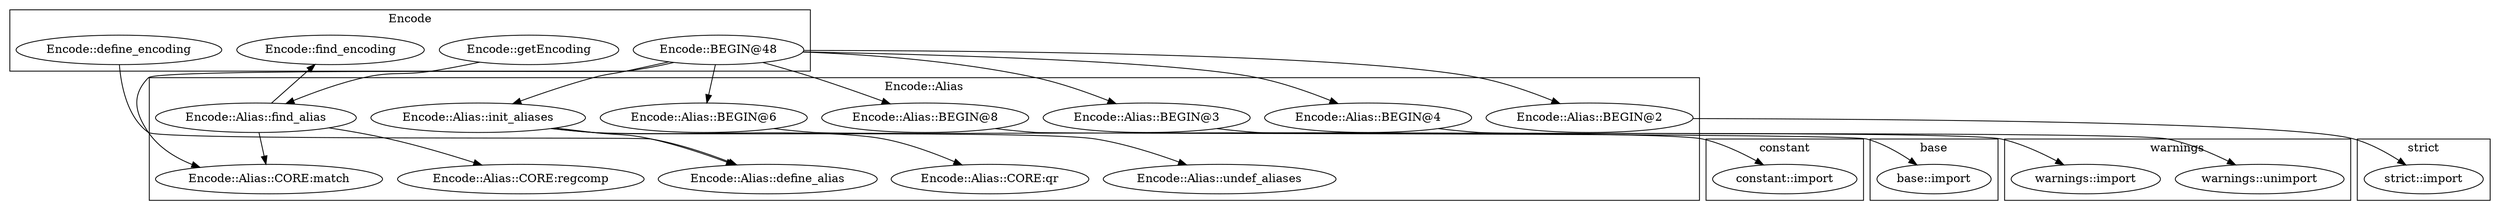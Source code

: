 digraph {
graph [overlap=false]
subgraph cluster_Encode {
	label="Encode";
	"Encode::define_encoding";
	"Encode::find_encoding";
	"Encode::getEncoding";
	"Encode::BEGIN@48";
}
subgraph cluster_base {
	label="base";
	"base::import";
}
subgraph cluster_warnings {
	label="warnings";
	"warnings::unimport";
	"warnings::import";
}
subgraph cluster_strict {
	label="strict";
	"strict::import";
}
subgraph cluster_constant {
	label="constant";
	"constant::import";
}
subgraph cluster_Encode_Alias {
	label="Encode::Alias";
	"Encode::Alias::BEGIN@6";
	"Encode::Alias::BEGIN@8";
	"Encode::Alias::CORE:regcomp";
	"Encode::Alias::undef_aliases";
	"Encode::Alias::CORE:qr";
	"Encode::Alias::BEGIN@3";
	"Encode::Alias::CORE:match";
	"Encode::Alias::BEGIN@4";
	"Encode::Alias::define_alias";
	"Encode::Alias::find_alias";
	"Encode::Alias::init_aliases";
	"Encode::Alias::BEGIN@2";
}
"Encode::Alias::find_alias" -> "Encode::Alias::CORE:regcomp";
"Encode::Alias::find_alias" -> "Encode::find_encoding";
"Encode::BEGIN@48" -> "Encode::Alias::BEGIN@2";
"Encode::BEGIN@48" -> "Encode::Alias::BEGIN@8";
"Encode::Alias::init_aliases" -> "Encode::Alias::CORE:qr";
"Encode::Alias::BEGIN@4" -> "warnings::unimport";
"Encode::BEGIN@48" -> "Encode::Alias::BEGIN@3";
"Encode::Alias::BEGIN@6" -> "constant::import";
"Encode::Alias::BEGIN@8" -> "base::import";
"Encode::Alias::init_aliases" -> "Encode::Alias::undef_aliases";
"Encode::define_encoding" -> "Encode::Alias::define_alias";
"Encode::Alias::init_aliases" -> "Encode::Alias::define_alias";
"Encode::Alias::BEGIN@3" -> "warnings::import";
"Encode::BEGIN@48" -> "Encode::Alias::BEGIN@6";
"Encode::getEncoding" -> "Encode::Alias::find_alias";
"Encode::Alias::find_alias" -> "Encode::Alias::CORE:match";
"Encode::BEGIN@48" -> "Encode::Alias::CORE:match";
"Encode::BEGIN@48" -> "Encode::Alias::init_aliases";
"Encode::BEGIN@48" -> "Encode::Alias::BEGIN@4";
"Encode::Alias::BEGIN@2" -> "strict::import";
}
